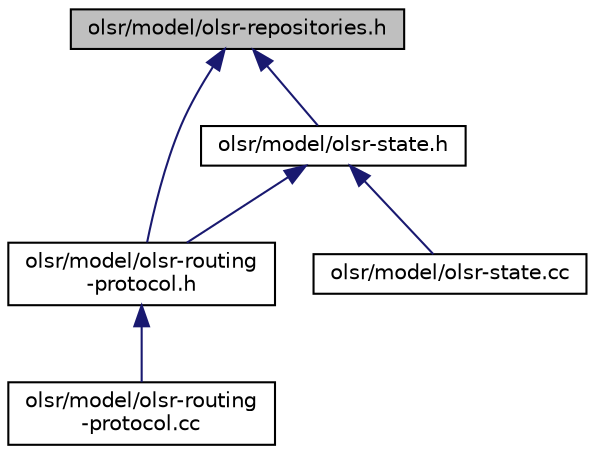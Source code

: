 digraph "olsr/model/olsr-repositories.h"
{
  edge [fontname="Helvetica",fontsize="10",labelfontname="Helvetica",labelfontsize="10"];
  node [fontname="Helvetica",fontsize="10",shape=record];
  Node1 [label="olsr/model/olsr-repositories.h",height=0.2,width=0.4,color="black", fillcolor="grey75", style="filled", fontcolor="black"];
  Node1 -> Node2 [dir="back",color="midnightblue",fontsize="10",style="solid"];
  Node2 [label="olsr/model/olsr-state.h",height=0.2,width=0.4,color="black", fillcolor="white", style="filled",URL="$d8/d19/olsr-state_8h.html"];
  Node2 -> Node3 [dir="back",color="midnightblue",fontsize="10",style="solid"];
  Node3 [label="olsr/model/olsr-routing\l-protocol.h",height=0.2,width=0.4,color="black", fillcolor="white", style="filled",URL="$d8/d04/olsr-routing-protocol_8h.html"];
  Node3 -> Node4 [dir="back",color="midnightblue",fontsize="10",style="solid"];
  Node4 [label="olsr/model/olsr-routing\l-protocol.cc",height=0.2,width=0.4,color="black", fillcolor="white", style="filled",URL="$d0/d1f/olsr-routing-protocol_8cc.html"];
  Node2 -> Node5 [dir="back",color="midnightblue",fontsize="10",style="solid"];
  Node5 [label="olsr/model/olsr-state.cc",height=0.2,width=0.4,color="black", fillcolor="white", style="filled",URL="$db/df1/olsr-state_8cc.html",tooltip="Implementation of all functions needed for manipulating the internal state of an OLSR node..."];
  Node1 -> Node3 [dir="back",color="midnightblue",fontsize="10",style="solid"];
}
